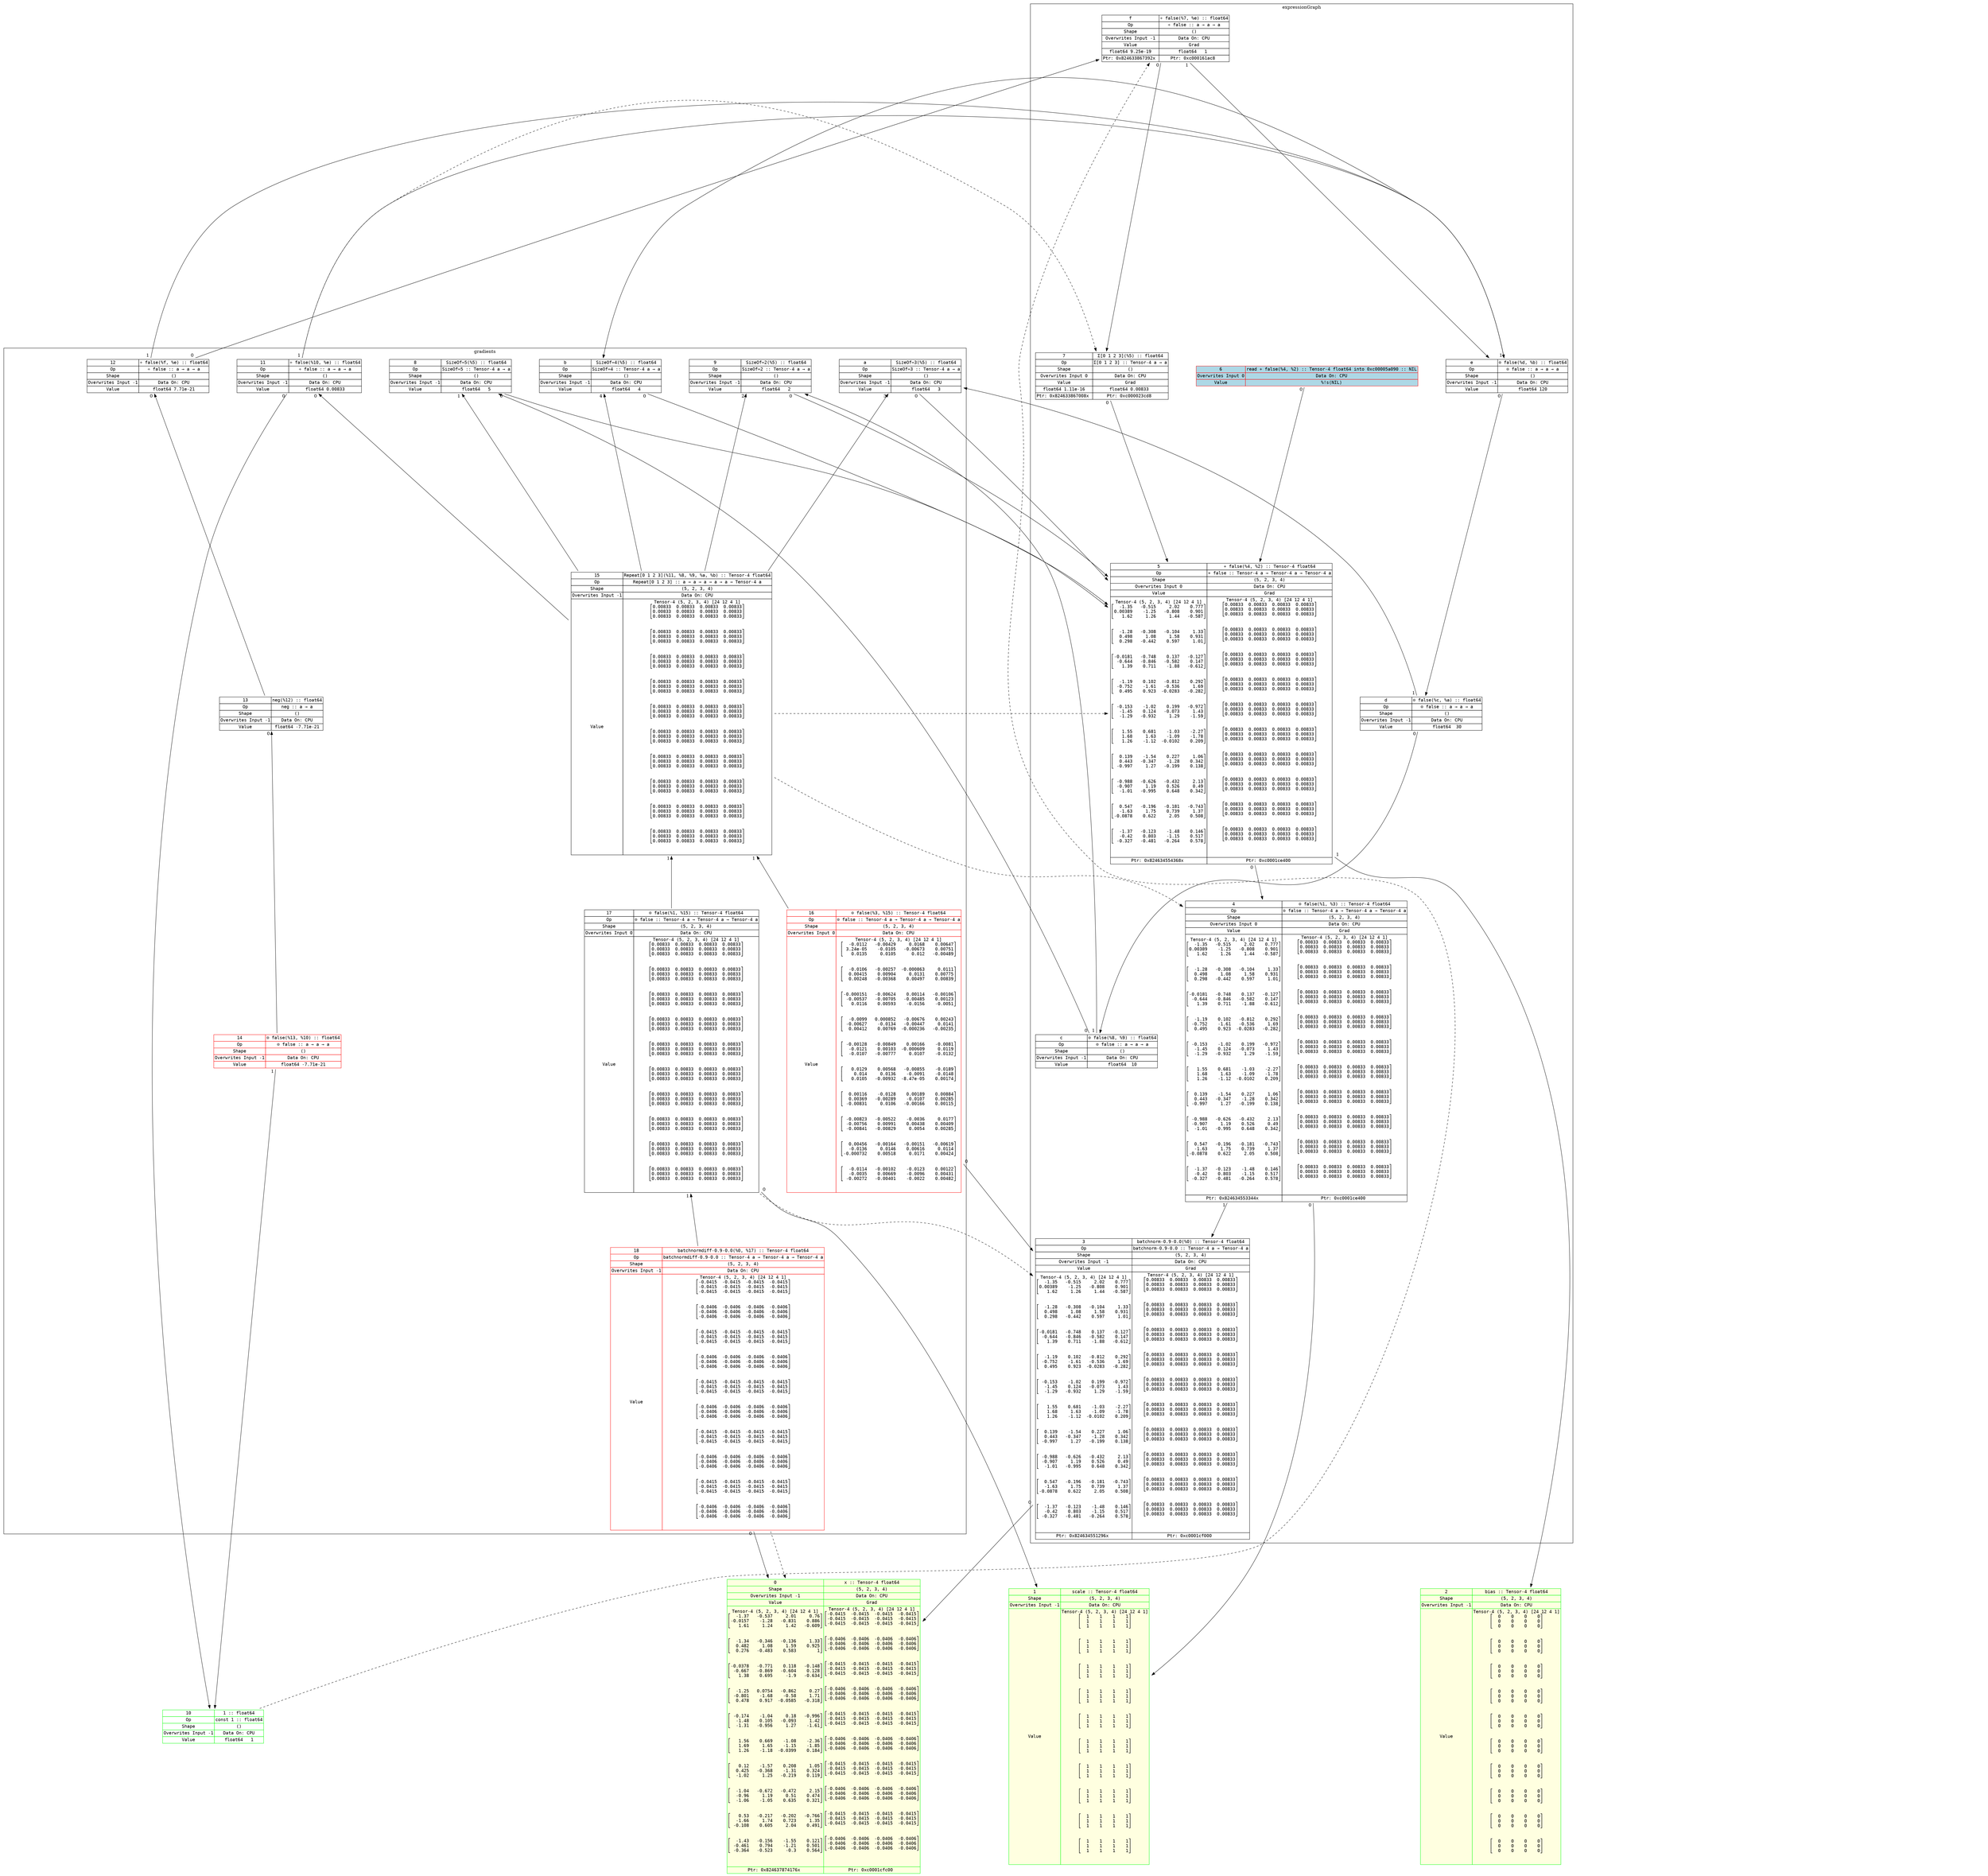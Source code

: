 digraph fullGraph {
	nodesep=1;
	rankdir=TB;
	ranksep="1.5 equally";
	Node_0xc0003bf450:Node_0xc0003bf450:anchor->Node_0xc0003bf1e0:Node_0xc0003bf1e0:anchor[ labelfloat=false, taillabel=" 0 " ];
	Node_0xc0003bf520:Node_0xc0003bf520:anchor->Node_0xc0003bf2b0:Node_0xc0003bf2b0:anchor[ labelfloat=false, taillabel=" 0 " ];
	Node_0xc0003bf520:Node_0xc0003bf520:anchor->Node_0xc0003bf450:Node_0xc0003bf450:anchor[ labelfloat=false, taillabel=" 1 " ];
	Node_0xc0003bf5f0:Node_0xc0003bf5f0:anchor->Node_0xc0003bf520:Node_0xc0003bf520:anchor[ labelfloat=false, taillabel=" 0 " ];
	Node_0xc0003bf5f0:Node_0xc0003bf5f0:anchor->Node_0xc0003bf380:Node_0xc0003bf380:anchor[ labelfloat=false, taillabel=" 1 " ];
	Node_0xc0003bf6c0:Node_0xc0003bf6c0:anchor->Node_0xc0003bf5f0:Node_0xc0003bf5f0:anchor[ labelfloat=false, taillabel=" 0 " ];
	Node_0xc0003bf790:Node_0xc0003bf790:anchor->Node_0xc0003bf5f0:Node_0xc0003bf5f0:anchor[ labelfloat=false, taillabel=" 0 " ];
	Node_0xc0003bf860:Node_0xc0003bf860:anchor->Node_0xc0003bf5f0:Node_0xc0003bf5f0:anchor[ labelfloat=false, taillabel=" 0 " ];
	Node_0xc0003bf930:Node_0xc0003bf930:anchor->Node_0xc0003bf5f0:Node_0xc0003bf5f0:anchor[ labelfloat=false, taillabel=" 0 " ];
	Node_0xc0003bfba0:Node_0xc0003bfba0:anchor->Node_0xc0003bf5f0:Node_0xc0003bf5f0:anchor[ labelfloat=false, taillabel=" 0 " ];
	Node_0xc0003bfc70:Node_0xc0003bfc70:anchor->Node_0xc0003bf5f0:Node_0xc0003bf5f0:anchor[ labelfloat=false, taillabel=" 0 " ];
	Node_0xc0003bfd40:Node_0xc0003bfd40:anchor->Node_0xc0003bf860:Node_0xc0003bf860:anchor[ labelfloat=false, taillabel=" 0 " ];
	Node_0xc0003bfd40:Node_0xc0003bfd40:anchor->Node_0xc0003bf930:Node_0xc0003bf930:anchor[ labelfloat=false, taillabel=" 1 " ];
	Node_0xc0003bfe10:Node_0xc0003bfe10:anchor->Node_0xc0003bfd40:Node_0xc0003bfd40:anchor[ labelfloat=false, taillabel=" 0 " ];
	Node_0xc0003bfe10:Node_0xc0003bfe10:anchor->Node_0xc0003bfba0:Node_0xc0003bfba0:anchor[ labelfloat=false, taillabel=" 1 " ];
	Node_0xc0003bfee0:Node_0xc0003bfee0:anchor->Node_0xc0003bfe10:Node_0xc0003bfe10:anchor[ labelfloat=false, taillabel=" 0 " ];
	Node_0xc0003bfee0:Node_0xc0003bfee0:anchor->Node_0xc0003bfc70:Node_0xc0003bfc70:anchor[ labelfloat=false, taillabel=" 1 " ];
	Node_0xc00020ea90:Node_0xc00020ea90:anchor->Node_0xc0003bf790:Node_0xc0003bf790:anchor[ labelfloat=false, taillabel=" 0 " ];
	Node_0xc00020ea90:Node_0xc00020ea90:anchor->Node_0xc0003bfee0:Node_0xc0003bfee0:anchor[ labelfloat=false, taillabel=" 1 " ];
	Node_0xc00020f450:Node_0xc00020f450:anchor->Node_0xc00020eb60:Node_0xc00020eb60:anchor[ labelfloat=false, taillabel=" 0 " ];
	Node_0xc00020f450:Node_0xc00020f450:anchor->Node_0xc0003bfee0:Node_0xc0003bfee0:anchor[ labelfloat=false, taillabel=" 1 " ];
	Node_0xc00020f520:Node_0xc00020f520:anchor->Node_0xc00020ea90:Node_0xc00020ea90:anchor[ labelfloat=false, taillabel=" 0 " ];
	Node_0xc00020f520:Node_0xc00020f520:anchor->Node_0xc0003bfee0:Node_0xc0003bfee0:anchor[ labelfloat=false, taillabel=" 1 " ];
	Node_0xc00020f520:Node_0xc00020f520:anchor->Node_0xc00020f5f0:Node_0xc00020f5f0:anchor[ dir=back, labelfloat=false, taillabel=" 0 " ];
	Node_0xc00020f5f0:Node_0xc00020f5f0:anchor->Node_0xc00020f6c0:Node_0xc00020f6c0:anchor[ dir=back, labelfloat=false, taillabel=" 0 " ];
	Node_0xc00020f6c0:Node_0xc00020f6c0:anchor->Node_0xc00020eb60:Node_0xc00020eb60:anchor[ labelfloat=false, taillabel=" 1 " ];
	Node_0xc00020f450:Node_0xc00020f450:anchor->Node_0xc00020f790:Node_0xc00020f790:anchor[ dir=back, labelfloat=false, taillabel=" 0 " ];
	Node_0xc0003bf860:Node_0xc0003bf860:anchor->Node_0xc00020f790:Node_0xc00020f790:anchor[ dir=back, labelfloat=false, taillabel=" 1 " ];
	Node_0xc0003bf930:Node_0xc0003bf930:anchor->Node_0xc00020f790:Node_0xc00020f790:anchor[ dir=back, labelfloat=false, taillabel=" 2 " ];
	Node_0xc0003bfba0:Node_0xc0003bfba0:anchor->Node_0xc00020f790:Node_0xc00020f790:anchor[ dir=back, labelfloat=false, taillabel=" 3 " ];
	Node_0xc0003bfc70:Node_0xc0003bfc70:anchor->Node_0xc00020f790:Node_0xc00020f790:anchor[ dir=back, labelfloat=false, taillabel=" 4 " ];
	Node_0xc00020f860:Node_0xc00020f860:anchor->Node_0xc0003bf450:Node_0xc0003bf450:anchor[ labelfloat=false, taillabel=" 0 " ];
	Node_0xc00020f790:Node_0xc00020f790:anchor->Node_0xc00020f860:Node_0xc00020f860:anchor[ dir=back, labelfloat=false, taillabel=" 1 " ];
	Node_0xc00020f930:Node_0xc00020f930:anchor->Node_0xc0003bf2b0:Node_0xc0003bf2b0:anchor[ labelfloat=false, taillabel=" 0 " ];
	Node_0xc00020f790:Node_0xc00020f790:anchor->Node_0xc00020f930:Node_0xc00020f930:anchor[ dir=back, labelfloat=false, taillabel=" 1 " ];
	Node_0xc00020fa00:Node_0xc00020fa00:anchor->Node_0xc0003bf1e0:Node_0xc0003bf1e0:anchor[ labelfloat=false, taillabel=" 0 " ];
	Node_0xc00020f930:Node_0xc00020f930:anchor->Node_0xc00020fa00:Node_0xc00020fa00:anchor[ dir=back, labelfloat=false, taillabel=" 1 " ];
	Node_0xc00020f930->Node_0xc0003bf450[ constraint=false, style=dashed, weight=999 ];
	Node_0xc00020f790->Node_0xc0003bf5f0[ constraint=false, style=dashed, weight=999 ];
	Node_0xc00020f790->Node_0xc0003bf520[ constraint=false, style=dashed, weight=999 ];
	Node_0xc00020eb60->Node_0xc00020ea90[ constraint=false, style=dashed, weight=999 ];
	Node_0xc00020f450->Node_0xc0003bf790[ constraint=false, style=dashed, weight=999 ];
	Node_0xc00020fa00->Node_0xc0003bf1e0[ constraint=false, style=dashed, weight=999 ];
	outsideRoot->insideInputs[ constraint=false, style=invis, weight=999 ];
	outsideConsts->insideConsts[ constraint=false, style=invis, weight=999 ];
	outsideRoot->outsideConsts[ constraint=false, style=invis, weight=999 ];
	insideInputs->insideConsts[ constraint=false, style=invis, weight=999 ];
	outsideExprG->insideExprG[ constraint=false, style=invis, weight=999 ];
	outsideConsts->outsideExprG[ constraint=false, style=invis, weight=999 ];
	insideConsts->insideExprG[ constraint=false, style=invis, weight=999 ];
	outside_gradients->inside_gradients[ constraint=false, style=invis, weight=999 ];
	outsideExprG->outside_gradients[ constraint=false, style=invis, weight=999 ];
	insideExprG->inside_gradients[ constraint=false, style=invis, weight=999 ];
	subgraph cluster_expressionGraph {
	label=expressionGraph;
	Node_0xc00020ea90 [ fontname=monospace, label=<
<TABLE BORDER="0" CELLBORDER="1" CELLSPACING="0" PORT="anchor" >

<TR><TD>f</TD><TD>÷ false(%7, %e) :: float64</TD></TR>
<TR><TD>Op</TD><TD>÷ false :: a → a → a</TD></TR>
<TR><TD>Shape</TD><TD>()</TD></TR>
<TR><TD>Overwrites Input -1</TD><TD>Data On: CPU</TD></TR>
<TR><TD>Value</TD><TD>Grad</TD></TR>
<TR><TD>float64 9.25e-19</TD><TD>float64   1 </TD></TR>
<TR><TD>Ptr: 0x824633867392x </TD><TD>Ptr: 0xc000161ac8 </TD></TR>


</TABLE>
>, shape=none ];
	Node_0xc0003bf450 [ fontname=monospace, label=<
<TABLE BORDER="0" CELLBORDER="1" CELLSPACING="0" PORT="anchor" >

<TR><TD>3</TD><TD>batchnorm-0.9-0.0(%0) :: Tensor-4 float64</TD></TR>
<TR><TD>Op</TD><TD>batchnorm-0.9-0.0 :: Tensor-4 a → Tensor-4 a</TD></TR>
<TR><TD>Shape</TD><TD>(5, 2, 3, 4)</TD></TR>
<TR><TD>Overwrites Input -1</TD><TD>Data On: CPU</TD></TR>
<TR><TD>Value</TD><TD>Grad</TD></TR>
<TR><TD>Tensor-4 (5, 2, 3, 4) [24 12 4 1]<BR />⎡  -1.35   -0.515     2.02    0.777⎤<BR />⎢0.00389    -1.25   -0.808    0.901⎥<BR />⎣   1.62     1.26     1.44   -0.587⎦<BR /><BR /><BR />⎡  -1.28   -0.308   -0.104     1.33⎤<BR />⎢  0.498     1.08     1.58    0.931⎥<BR />⎣  0.298   -0.442    0.597     1.01⎦<BR /><BR /><BR />⎡-0.0181   -0.748    0.137   -0.127⎤<BR />⎢ -0.644   -0.846   -0.582    0.147⎥<BR />⎣   1.39    0.711    -1.88   -0.612⎦<BR /><BR /><BR />⎡  -1.19    0.102   -0.812    0.292⎤<BR />⎢ -0.752    -1.61   -0.536     1.69⎥<BR />⎣  0.495    0.923  -0.0283   -0.282⎦<BR /><BR /><BR />⎡ -0.153    -1.02    0.199   -0.972⎤<BR />⎢  -1.45    0.124   -0.073     1.43⎥<BR />⎣  -1.29   -0.932     1.29    -1.59⎦<BR /><BR /><BR />⎡   1.55    0.681    -1.03    -2.27⎤<BR />⎢   1.68     1.63    -1.09    -1.78⎥<BR />⎣   1.26    -1.12  -0.0102    0.209⎦<BR /><BR /><BR />⎡  0.139    -1.54    0.227     1.06⎤<BR />⎢  0.443   -0.347    -1.28    0.342⎥<BR />⎣ -0.997     1.27   -0.199    0.138⎦<BR /><BR /><BR />⎡ -0.988   -0.626   -0.432     2.13⎤<BR />⎢ -0.907     1.19    0.526     0.49⎥<BR />⎣  -1.01   -0.995    0.648    0.342⎦<BR /><BR /><BR />⎡  0.547   -0.196   -0.181   -0.743⎤<BR />⎢  -1.63     1.75    0.739     1.37⎥<BR />⎣-0.0878    0.622     2.05    0.508⎦<BR /><BR /><BR />⎡  -1.37   -0.123    -1.48    0.146⎤<BR />⎢  -0.42    0.803    -1.15    0.517⎥<BR />⎣ -0.327   -0.481   -0.264    0.578⎦<BR /><BR /><BR /></TD><TD>Tensor-4 (5, 2, 3, 4) [24 12 4 1]<BR />⎡0.00833  0.00833  0.00833  0.00833⎤<BR />⎢0.00833  0.00833  0.00833  0.00833⎥<BR />⎣0.00833  0.00833  0.00833  0.00833⎦<BR /><BR /><BR />⎡0.00833  0.00833  0.00833  0.00833⎤<BR />⎢0.00833  0.00833  0.00833  0.00833⎥<BR />⎣0.00833  0.00833  0.00833  0.00833⎦<BR /><BR /><BR />⎡0.00833  0.00833  0.00833  0.00833⎤<BR />⎢0.00833  0.00833  0.00833  0.00833⎥<BR />⎣0.00833  0.00833  0.00833  0.00833⎦<BR /><BR /><BR />⎡0.00833  0.00833  0.00833  0.00833⎤<BR />⎢0.00833  0.00833  0.00833  0.00833⎥<BR />⎣0.00833  0.00833  0.00833  0.00833⎦<BR /><BR /><BR />⎡0.00833  0.00833  0.00833  0.00833⎤<BR />⎢0.00833  0.00833  0.00833  0.00833⎥<BR />⎣0.00833  0.00833  0.00833  0.00833⎦<BR /><BR /><BR />⎡0.00833  0.00833  0.00833  0.00833⎤<BR />⎢0.00833  0.00833  0.00833  0.00833⎥<BR />⎣0.00833  0.00833  0.00833  0.00833⎦<BR /><BR /><BR />⎡0.00833  0.00833  0.00833  0.00833⎤<BR />⎢0.00833  0.00833  0.00833  0.00833⎥<BR />⎣0.00833  0.00833  0.00833  0.00833⎦<BR /><BR /><BR />⎡0.00833  0.00833  0.00833  0.00833⎤<BR />⎢0.00833  0.00833  0.00833  0.00833⎥<BR />⎣0.00833  0.00833  0.00833  0.00833⎦<BR /><BR /><BR />⎡0.00833  0.00833  0.00833  0.00833⎤<BR />⎢0.00833  0.00833  0.00833  0.00833⎥<BR />⎣0.00833  0.00833  0.00833  0.00833⎦<BR /><BR /><BR />⎡0.00833  0.00833  0.00833  0.00833⎤<BR />⎢0.00833  0.00833  0.00833  0.00833⎥<BR />⎣0.00833  0.00833  0.00833  0.00833⎦<BR /><BR /><BR /> </TD></TR>
<TR><TD>Ptr: 0x824634551296x </TD><TD>Ptr: 0xc0001cf000 </TD></TR>


</TABLE>
>, shape=none ];
	Node_0xc0003bf520 [ fontname=monospace, label=<
<TABLE BORDER="0" CELLBORDER="1" CELLSPACING="0" PORT="anchor" >

<TR><TD>4</TD><TD>⊙ false(%1, %3) :: Tensor-4 float64</TD></TR>
<TR><TD>Op</TD><TD>⊙ false :: Tensor-4 a → Tensor-4 a → Tensor-4 a</TD></TR>
<TR><TD>Shape</TD><TD>(5, 2, 3, 4)</TD></TR>
<TR><TD>Overwrites Input 0</TD><TD>Data On: CPU</TD></TR>
<TR><TD>Value</TD><TD>Grad</TD></TR>
<TR><TD>Tensor-4 (5, 2, 3, 4) [24 12 4 1]<BR />⎡  -1.35   -0.515     2.02    0.777⎤<BR />⎢0.00389    -1.25   -0.808    0.901⎥<BR />⎣   1.62     1.26     1.44   -0.587⎦<BR /><BR /><BR />⎡  -1.28   -0.308   -0.104     1.33⎤<BR />⎢  0.498     1.08     1.58    0.931⎥<BR />⎣  0.298   -0.442    0.597     1.01⎦<BR /><BR /><BR />⎡-0.0181   -0.748    0.137   -0.127⎤<BR />⎢ -0.644   -0.846   -0.582    0.147⎥<BR />⎣   1.39    0.711    -1.88   -0.612⎦<BR /><BR /><BR />⎡  -1.19    0.102   -0.812    0.292⎤<BR />⎢ -0.752    -1.61   -0.536     1.69⎥<BR />⎣  0.495    0.923  -0.0283   -0.282⎦<BR /><BR /><BR />⎡ -0.153    -1.02    0.199   -0.972⎤<BR />⎢  -1.45    0.124   -0.073     1.43⎥<BR />⎣  -1.29   -0.932     1.29    -1.59⎦<BR /><BR /><BR />⎡   1.55    0.681    -1.03    -2.27⎤<BR />⎢   1.68     1.63    -1.09    -1.78⎥<BR />⎣   1.26    -1.12  -0.0102    0.209⎦<BR /><BR /><BR />⎡  0.139    -1.54    0.227     1.06⎤<BR />⎢  0.443   -0.347    -1.28    0.342⎥<BR />⎣ -0.997     1.27   -0.199    0.138⎦<BR /><BR /><BR />⎡ -0.988   -0.626   -0.432     2.13⎤<BR />⎢ -0.907     1.19    0.526     0.49⎥<BR />⎣  -1.01   -0.995    0.648    0.342⎦<BR /><BR /><BR />⎡  0.547   -0.196   -0.181   -0.743⎤<BR />⎢  -1.63     1.75    0.739     1.37⎥<BR />⎣-0.0878    0.622     2.05    0.508⎦<BR /><BR /><BR />⎡  -1.37   -0.123    -1.48    0.146⎤<BR />⎢  -0.42    0.803    -1.15    0.517⎥<BR />⎣ -0.327   -0.481   -0.264    0.578⎦<BR /><BR /><BR /></TD><TD>Tensor-4 (5, 2, 3, 4) [24 12 4 1]<BR />⎡0.00833  0.00833  0.00833  0.00833⎤<BR />⎢0.00833  0.00833  0.00833  0.00833⎥<BR />⎣0.00833  0.00833  0.00833  0.00833⎦<BR /><BR /><BR />⎡0.00833  0.00833  0.00833  0.00833⎤<BR />⎢0.00833  0.00833  0.00833  0.00833⎥<BR />⎣0.00833  0.00833  0.00833  0.00833⎦<BR /><BR /><BR />⎡0.00833  0.00833  0.00833  0.00833⎤<BR />⎢0.00833  0.00833  0.00833  0.00833⎥<BR />⎣0.00833  0.00833  0.00833  0.00833⎦<BR /><BR /><BR />⎡0.00833  0.00833  0.00833  0.00833⎤<BR />⎢0.00833  0.00833  0.00833  0.00833⎥<BR />⎣0.00833  0.00833  0.00833  0.00833⎦<BR /><BR /><BR />⎡0.00833  0.00833  0.00833  0.00833⎤<BR />⎢0.00833  0.00833  0.00833  0.00833⎥<BR />⎣0.00833  0.00833  0.00833  0.00833⎦<BR /><BR /><BR />⎡0.00833  0.00833  0.00833  0.00833⎤<BR />⎢0.00833  0.00833  0.00833  0.00833⎥<BR />⎣0.00833  0.00833  0.00833  0.00833⎦<BR /><BR /><BR />⎡0.00833  0.00833  0.00833  0.00833⎤<BR />⎢0.00833  0.00833  0.00833  0.00833⎥<BR />⎣0.00833  0.00833  0.00833  0.00833⎦<BR /><BR /><BR />⎡0.00833  0.00833  0.00833  0.00833⎤<BR />⎢0.00833  0.00833  0.00833  0.00833⎥<BR />⎣0.00833  0.00833  0.00833  0.00833⎦<BR /><BR /><BR />⎡0.00833  0.00833  0.00833  0.00833⎤<BR />⎢0.00833  0.00833  0.00833  0.00833⎥<BR />⎣0.00833  0.00833  0.00833  0.00833⎦<BR /><BR /><BR />⎡0.00833  0.00833  0.00833  0.00833⎤<BR />⎢0.00833  0.00833  0.00833  0.00833⎥<BR />⎣0.00833  0.00833  0.00833  0.00833⎦<BR /><BR /><BR /> </TD></TR>
<TR><TD>Ptr: 0x824634553344x </TD><TD>Ptr: 0xc0001ce400 </TD></TR>


</TABLE>
>, shape=none ];
	Node_0xc0003bf5f0 [ fontname=monospace, label=<
<TABLE BORDER="0" CELLBORDER="1" CELLSPACING="0" PORT="anchor" >

<TR><TD>5</TD><TD>+ false(%4, %2) :: Tensor-4 float64</TD></TR>
<TR><TD>Op</TD><TD>+ false :: Tensor-4 a → Tensor-4 a → Tensor-4 a</TD></TR>
<TR><TD>Shape</TD><TD>(5, 2, 3, 4)</TD></TR>
<TR><TD>Overwrites Input 0</TD><TD>Data On: CPU</TD></TR>
<TR><TD>Value</TD><TD>Grad</TD></TR>
<TR><TD>Tensor-4 (5, 2, 3, 4) [24 12 4 1]<BR />⎡  -1.35   -0.515     2.02    0.777⎤<BR />⎢0.00389    -1.25   -0.808    0.901⎥<BR />⎣   1.62     1.26     1.44   -0.587⎦<BR /><BR /><BR />⎡  -1.28   -0.308   -0.104     1.33⎤<BR />⎢  0.498     1.08     1.58    0.931⎥<BR />⎣  0.298   -0.442    0.597     1.01⎦<BR /><BR /><BR />⎡-0.0181   -0.748    0.137   -0.127⎤<BR />⎢ -0.644   -0.846   -0.582    0.147⎥<BR />⎣   1.39    0.711    -1.88   -0.612⎦<BR /><BR /><BR />⎡  -1.19    0.102   -0.812    0.292⎤<BR />⎢ -0.752    -1.61   -0.536     1.69⎥<BR />⎣  0.495    0.923  -0.0283   -0.282⎦<BR /><BR /><BR />⎡ -0.153    -1.02    0.199   -0.972⎤<BR />⎢  -1.45    0.124   -0.073     1.43⎥<BR />⎣  -1.29   -0.932     1.29    -1.59⎦<BR /><BR /><BR />⎡   1.55    0.681    -1.03    -2.27⎤<BR />⎢   1.68     1.63    -1.09    -1.78⎥<BR />⎣   1.26    -1.12  -0.0102    0.209⎦<BR /><BR /><BR />⎡  0.139    -1.54    0.227     1.06⎤<BR />⎢  0.443   -0.347    -1.28    0.342⎥<BR />⎣ -0.997     1.27   -0.199    0.138⎦<BR /><BR /><BR />⎡ -0.988   -0.626   -0.432     2.13⎤<BR />⎢ -0.907     1.19    0.526     0.49⎥<BR />⎣  -1.01   -0.995    0.648    0.342⎦<BR /><BR /><BR />⎡  0.547   -0.196   -0.181   -0.743⎤<BR />⎢  -1.63     1.75    0.739     1.37⎥<BR />⎣-0.0878    0.622     2.05    0.508⎦<BR /><BR /><BR />⎡  -1.37   -0.123    -1.48    0.146⎤<BR />⎢  -0.42    0.803    -1.15    0.517⎥<BR />⎣ -0.327   -0.481   -0.264    0.578⎦<BR /><BR /><BR /></TD><TD>Tensor-4 (5, 2, 3, 4) [24 12 4 1]<BR />⎡0.00833  0.00833  0.00833  0.00833⎤<BR />⎢0.00833  0.00833  0.00833  0.00833⎥<BR />⎣0.00833  0.00833  0.00833  0.00833⎦<BR /><BR /><BR />⎡0.00833  0.00833  0.00833  0.00833⎤<BR />⎢0.00833  0.00833  0.00833  0.00833⎥<BR />⎣0.00833  0.00833  0.00833  0.00833⎦<BR /><BR /><BR />⎡0.00833  0.00833  0.00833  0.00833⎤<BR />⎢0.00833  0.00833  0.00833  0.00833⎥<BR />⎣0.00833  0.00833  0.00833  0.00833⎦<BR /><BR /><BR />⎡0.00833  0.00833  0.00833  0.00833⎤<BR />⎢0.00833  0.00833  0.00833  0.00833⎥<BR />⎣0.00833  0.00833  0.00833  0.00833⎦<BR /><BR /><BR />⎡0.00833  0.00833  0.00833  0.00833⎤<BR />⎢0.00833  0.00833  0.00833  0.00833⎥<BR />⎣0.00833  0.00833  0.00833  0.00833⎦<BR /><BR /><BR />⎡0.00833  0.00833  0.00833  0.00833⎤<BR />⎢0.00833  0.00833  0.00833  0.00833⎥<BR />⎣0.00833  0.00833  0.00833  0.00833⎦<BR /><BR /><BR />⎡0.00833  0.00833  0.00833  0.00833⎤<BR />⎢0.00833  0.00833  0.00833  0.00833⎥<BR />⎣0.00833  0.00833  0.00833  0.00833⎦<BR /><BR /><BR />⎡0.00833  0.00833  0.00833  0.00833⎤<BR />⎢0.00833  0.00833  0.00833  0.00833⎥<BR />⎣0.00833  0.00833  0.00833  0.00833⎦<BR /><BR /><BR />⎡0.00833  0.00833  0.00833  0.00833⎤<BR />⎢0.00833  0.00833  0.00833  0.00833⎥<BR />⎣0.00833  0.00833  0.00833  0.00833⎦<BR /><BR /><BR />⎡0.00833  0.00833  0.00833  0.00833⎤<BR />⎢0.00833  0.00833  0.00833  0.00833⎥<BR />⎣0.00833  0.00833  0.00833  0.00833⎦<BR /><BR /><BR /> </TD></TR>
<TR><TD>Ptr: 0x824634554368x </TD><TD>Ptr: 0xc0001ce400 </TD></TR>


</TABLE>
>, shape=none ];
	Node_0xc0003bf6c0 [ fontname=monospace, label=<
<TABLE BORDER="0" CELLBORDER="1" CELLSPACING="0" PORT="anchor"  COLOR="#FF0000;"  BGCOLOR="lightblue">

<TR><TD>6</TD><TD>read + false(%4, %2) :: Tensor-4 float64 into 0xc00005a090 :: NIL</TD></TR>


<TR><TD>Overwrites Input 0</TD><TD>Data On: CPU</TD></TR>

<TR><TD>Value</TD><TD>%!s(NIL)</TD></TR>


</TABLE>
>, shape=none ];
	Node_0xc0003bf790 [ fontname=monospace, label=<
<TABLE BORDER="0" CELLBORDER="1" CELLSPACING="0" PORT="anchor" >

<TR><TD>7</TD><TD>Σ[0 1 2 3](%5) :: float64</TD></TR>
<TR><TD>Op</TD><TD>Σ[0 1 2 3] :: Tensor-4 a → a</TD></TR>
<TR><TD>Shape</TD><TD>()</TD></TR>
<TR><TD>Overwrites Input 0</TD><TD>Data On: CPU</TD></TR>
<TR><TD>Value</TD><TD>Grad</TD></TR>
<TR><TD>float64 1.11e-16</TD><TD>float64 0.00833 </TD></TR>
<TR><TD>Ptr: 0x824633867008x </TD><TD>Ptr: 0xc000023cd8 </TD></TR>


</TABLE>
>, shape=none ];
	Node_0xc0003bfd40 [ fontname=monospace, label=<
<TABLE BORDER="0" CELLBORDER="1" CELLSPACING="0" PORT="anchor" >

<TR><TD>c</TD><TD>⊙ false(%8, %9) :: float64</TD></TR>
<TR><TD>Op</TD><TD>⊙ false :: a → a → a</TD></TR>
<TR><TD>Shape</TD><TD>()</TD></TR>
<TR><TD>Overwrites Input -1</TD><TD>Data On: CPU</TD></TR>

<TR><TD>Value</TD><TD>float64  10</TD></TR>


</TABLE>
>, shape=none ];
	Node_0xc0003bfe10 [ fontname=monospace, label=<
<TABLE BORDER="0" CELLBORDER="1" CELLSPACING="0" PORT="anchor" >

<TR><TD>d</TD><TD>⊙ false(%c, %a) :: float64</TD></TR>
<TR><TD>Op</TD><TD>⊙ false :: a → a → a</TD></TR>
<TR><TD>Shape</TD><TD>()</TD></TR>
<TR><TD>Overwrites Input -1</TD><TD>Data On: CPU</TD></TR>

<TR><TD>Value</TD><TD>float64  30</TD></TR>


</TABLE>
>, shape=none ];
	Node_0xc0003bfee0 [ fontname=monospace, label=<
<TABLE BORDER="0" CELLBORDER="1" CELLSPACING="0" PORT="anchor" >

<TR><TD>e</TD><TD>⊙ false(%d, %b) :: float64</TD></TR>
<TR><TD>Op</TD><TD>⊙ false :: a → a → a</TD></TR>
<TR><TD>Shape</TD><TD>()</TD></TR>
<TR><TD>Overwrites Input -1</TD><TD>Data On: CPU</TD></TR>

<TR><TD>Value</TD><TD>float64 120</TD></TR>


</TABLE>
>, shape=none ];
	insideExprG [ style=invis ];

}
;
	subgraph cluster_gradients {
	label=gradients;
	Node_0xc00020f450 [ fontname=monospace, label=<
<TABLE BORDER="0" CELLBORDER="1" CELLSPACING="0" PORT="anchor" >

<TR><TD>11</TD><TD>÷ false(%10, %e) :: float64</TD></TR>
<TR><TD>Op</TD><TD>÷ false :: a → a → a</TD></TR>
<TR><TD>Shape</TD><TD>()</TD></TR>
<TR><TD>Overwrites Input -1</TD><TD>Data On: CPU</TD></TR>

<TR><TD>Value</TD><TD>float64 0.00833</TD></TR>


</TABLE>
>, shape=none ];
	Node_0xc00020f520 [ fontname=monospace, label=<
<TABLE BORDER="0" CELLBORDER="1" CELLSPACING="0" PORT="anchor" >

<TR><TD>12</TD><TD>÷ false(%f, %e) :: float64</TD></TR>
<TR><TD>Op</TD><TD>÷ false :: a → a → a</TD></TR>
<TR><TD>Shape</TD><TD>()</TD></TR>
<TR><TD>Overwrites Input -1</TD><TD>Data On: CPU</TD></TR>

<TR><TD>Value</TD><TD>float64 7.71e-21</TD></TR>


</TABLE>
>, shape=none ];
	Node_0xc00020f5f0 [ fontname=monospace, label=<
<TABLE BORDER="0" CELLBORDER="1" CELLSPACING="0" PORT="anchor" >

<TR><TD>13</TD><TD>neg(%12) :: float64</TD></TR>
<TR><TD>Op</TD><TD>neg :: a → a</TD></TR>
<TR><TD>Shape</TD><TD>()</TD></TR>
<TR><TD>Overwrites Input -1</TD><TD>Data On: CPU</TD></TR>

<TR><TD>Value</TD><TD>float64 -7.71e-21</TD></TR>


</TABLE>
>, shape=none ];
	Node_0xc00020f6c0 [ fontname=monospace, label=<
<TABLE BORDER="0" CELLBORDER="1" CELLSPACING="0" PORT="anchor"  COLOR="#FF0000;" >

<TR><TD>14</TD><TD>⊙ false(%13, %10) :: float64</TD></TR>
<TR><TD>Op</TD><TD>⊙ false :: a → a → a</TD></TR>
<TR><TD>Shape</TD><TD>()</TD></TR>
<TR><TD>Overwrites Input -1</TD><TD>Data On: CPU</TD></TR>

<TR><TD>Value</TD><TD>float64 -7.71e-21</TD></TR>


</TABLE>
>, shape=none ];
	Node_0xc00020f790 [ fontname=monospace, label=<
<TABLE BORDER="0" CELLBORDER="1" CELLSPACING="0" PORT="anchor" >

<TR><TD>15</TD><TD>Repeat[0 1 2 3](%11, %8, %9, %a, %b) :: Tensor-4 float64</TD></TR>
<TR><TD>Op</TD><TD>Repeat[0 1 2 3] :: a → a → a → a → a → Tensor-4 a</TD></TR>
<TR><TD>Shape</TD><TD>(5, 2, 3, 4)</TD></TR>
<TR><TD>Overwrites Input -1</TD><TD>Data On: CPU</TD></TR>

<TR><TD>Value</TD><TD>Tensor-4 (5, 2, 3, 4) [24 12 4 1]<BR />⎡0.00833  0.00833  0.00833  0.00833⎤<BR />⎢0.00833  0.00833  0.00833  0.00833⎥<BR />⎣0.00833  0.00833  0.00833  0.00833⎦<BR /><BR /><BR />⎡0.00833  0.00833  0.00833  0.00833⎤<BR />⎢0.00833  0.00833  0.00833  0.00833⎥<BR />⎣0.00833  0.00833  0.00833  0.00833⎦<BR /><BR /><BR />⎡0.00833  0.00833  0.00833  0.00833⎤<BR />⎢0.00833  0.00833  0.00833  0.00833⎥<BR />⎣0.00833  0.00833  0.00833  0.00833⎦<BR /><BR /><BR />⎡0.00833  0.00833  0.00833  0.00833⎤<BR />⎢0.00833  0.00833  0.00833  0.00833⎥<BR />⎣0.00833  0.00833  0.00833  0.00833⎦<BR /><BR /><BR />⎡0.00833  0.00833  0.00833  0.00833⎤<BR />⎢0.00833  0.00833  0.00833  0.00833⎥<BR />⎣0.00833  0.00833  0.00833  0.00833⎦<BR /><BR /><BR />⎡0.00833  0.00833  0.00833  0.00833⎤<BR />⎢0.00833  0.00833  0.00833  0.00833⎥<BR />⎣0.00833  0.00833  0.00833  0.00833⎦<BR /><BR /><BR />⎡0.00833  0.00833  0.00833  0.00833⎤<BR />⎢0.00833  0.00833  0.00833  0.00833⎥<BR />⎣0.00833  0.00833  0.00833  0.00833⎦<BR /><BR /><BR />⎡0.00833  0.00833  0.00833  0.00833⎤<BR />⎢0.00833  0.00833  0.00833  0.00833⎥<BR />⎣0.00833  0.00833  0.00833  0.00833⎦<BR /><BR /><BR />⎡0.00833  0.00833  0.00833  0.00833⎤<BR />⎢0.00833  0.00833  0.00833  0.00833⎥<BR />⎣0.00833  0.00833  0.00833  0.00833⎦<BR /><BR /><BR />⎡0.00833  0.00833  0.00833  0.00833⎤<BR />⎢0.00833  0.00833  0.00833  0.00833⎥<BR />⎣0.00833  0.00833  0.00833  0.00833⎦<BR /><BR /><BR /></TD></TR>


</TABLE>
>, shape=none ];
	Node_0xc00020f860 [ fontname=monospace, label=<
<TABLE BORDER="0" CELLBORDER="1" CELLSPACING="0" PORT="anchor"  COLOR="#FF0000;" >

<TR><TD>16</TD><TD>⊙ false(%3, %15) :: Tensor-4 float64</TD></TR>
<TR><TD>Op</TD><TD>⊙ false :: Tensor-4 a → Tensor-4 a → Tensor-4 a</TD></TR>
<TR><TD>Shape</TD><TD>(5, 2, 3, 4)</TD></TR>
<TR><TD>Overwrites Input 0</TD><TD>Data On: CPU</TD></TR>

<TR><TD>Value</TD><TD>Tensor-4 (5, 2, 3, 4) [24 12 4 1]<BR />⎡  -0.0112   -0.00429     0.0168    0.00647⎤<BR />⎢ 3.24e-05    -0.0105   -0.00673    0.00751⎥<BR />⎣   0.0135     0.0105      0.012   -0.00489⎦<BR /><BR /><BR />⎡  -0.0106   -0.00257  -0.000863     0.0111⎤<BR />⎢  0.00415    0.00904     0.0131    0.00775⎥<BR />⎣  0.00248   -0.00368    0.00497    0.00839⎦<BR /><BR /><BR />⎡-0.000151   -0.00624    0.00114   -0.00106⎤<BR />⎢ -0.00537   -0.00705   -0.00485    0.00123⎥<BR />⎣   0.0116    0.00593    -0.0156    -0.0051⎦<BR /><BR /><BR />⎡  -0.0099   0.000852   -0.00676    0.00243⎤<BR />⎢ -0.00627    -0.0134   -0.00447     0.0141⎥<BR />⎣  0.00412    0.00769  -0.000236   -0.00235⎦<BR /><BR /><BR />⎡ -0.00128   -0.00849    0.00166    -0.0081⎤<BR />⎢  -0.0121    0.00103  -0.000609     0.0119⎥<BR />⎣  -0.0107   -0.00777     0.0107    -0.0132⎦<BR /><BR /><BR />⎡   0.0129    0.00568   -0.00855    -0.0189⎤<BR />⎢    0.014     0.0136    -0.0091    -0.0148⎥<BR />⎣   0.0105   -0.00932  -8.47e-05    0.00174⎦<BR /><BR /><BR />⎡  0.00116    -0.0128    0.00189    0.00884⎤<BR />⎢  0.00369   -0.00289    -0.0107    0.00285⎥<BR />⎣ -0.00831     0.0106   -0.00166    0.00115⎦<BR /><BR /><BR />⎡ -0.00823   -0.00522    -0.0036     0.0177⎤<BR />⎢ -0.00756    0.00991    0.00438    0.00409⎥<BR />⎣ -0.00841   -0.00829     0.0054    0.00285⎦<BR /><BR /><BR />⎡  0.00456   -0.00164   -0.00151   -0.00619⎤<BR />⎢  -0.0136     0.0146    0.00616     0.0114⎥<BR />⎣-0.000732    0.00518     0.0171    0.00424⎦<BR /><BR /><BR />⎡  -0.0114   -0.00102    -0.0123    0.00122⎤<BR />⎢  -0.0035    0.00669    -0.0096    0.00431⎥<BR />⎣ -0.00272   -0.00401    -0.0022    0.00482⎦<BR /><BR /><BR /></TD></TR>


</TABLE>
>, shape=none ];
	Node_0xc00020f930 [ fontname=monospace, label=<
<TABLE BORDER="0" CELLBORDER="1" CELLSPACING="0" PORT="anchor" >

<TR><TD>17</TD><TD>⊙ false(%1, %15) :: Tensor-4 float64</TD></TR>
<TR><TD>Op</TD><TD>⊙ false :: Tensor-4 a → Tensor-4 a → Tensor-4 a</TD></TR>
<TR><TD>Shape</TD><TD>(5, 2, 3, 4)</TD></TR>
<TR><TD>Overwrites Input 0</TD><TD>Data On: CPU</TD></TR>

<TR><TD>Value</TD><TD>Tensor-4 (5, 2, 3, 4) [24 12 4 1]<BR />⎡0.00833  0.00833  0.00833  0.00833⎤<BR />⎢0.00833  0.00833  0.00833  0.00833⎥<BR />⎣0.00833  0.00833  0.00833  0.00833⎦<BR /><BR /><BR />⎡0.00833  0.00833  0.00833  0.00833⎤<BR />⎢0.00833  0.00833  0.00833  0.00833⎥<BR />⎣0.00833  0.00833  0.00833  0.00833⎦<BR /><BR /><BR />⎡0.00833  0.00833  0.00833  0.00833⎤<BR />⎢0.00833  0.00833  0.00833  0.00833⎥<BR />⎣0.00833  0.00833  0.00833  0.00833⎦<BR /><BR /><BR />⎡0.00833  0.00833  0.00833  0.00833⎤<BR />⎢0.00833  0.00833  0.00833  0.00833⎥<BR />⎣0.00833  0.00833  0.00833  0.00833⎦<BR /><BR /><BR />⎡0.00833  0.00833  0.00833  0.00833⎤<BR />⎢0.00833  0.00833  0.00833  0.00833⎥<BR />⎣0.00833  0.00833  0.00833  0.00833⎦<BR /><BR /><BR />⎡0.00833  0.00833  0.00833  0.00833⎤<BR />⎢0.00833  0.00833  0.00833  0.00833⎥<BR />⎣0.00833  0.00833  0.00833  0.00833⎦<BR /><BR /><BR />⎡0.00833  0.00833  0.00833  0.00833⎤<BR />⎢0.00833  0.00833  0.00833  0.00833⎥<BR />⎣0.00833  0.00833  0.00833  0.00833⎦<BR /><BR /><BR />⎡0.00833  0.00833  0.00833  0.00833⎤<BR />⎢0.00833  0.00833  0.00833  0.00833⎥<BR />⎣0.00833  0.00833  0.00833  0.00833⎦<BR /><BR /><BR />⎡0.00833  0.00833  0.00833  0.00833⎤<BR />⎢0.00833  0.00833  0.00833  0.00833⎥<BR />⎣0.00833  0.00833  0.00833  0.00833⎦<BR /><BR /><BR />⎡0.00833  0.00833  0.00833  0.00833⎤<BR />⎢0.00833  0.00833  0.00833  0.00833⎥<BR />⎣0.00833  0.00833  0.00833  0.00833⎦<BR /><BR /><BR /></TD></TR>


</TABLE>
>, shape=none ];
	Node_0xc00020fa00 [ fontname=monospace, label=<
<TABLE BORDER="0" CELLBORDER="1" CELLSPACING="0" PORT="anchor"  COLOR="#FF0000;" >

<TR><TD>18</TD><TD>batchnormdiff-0.9-0.0(%0, %17) :: Tensor-4 float64</TD></TR>
<TR><TD>Op</TD><TD>batchnormdiff-0.9-0.0 :: Tensor-4 a → Tensor-4 a → Tensor-4 a</TD></TR>
<TR><TD>Shape</TD><TD>(5, 2, 3, 4)</TD></TR>
<TR><TD>Overwrites Input -1</TD><TD>Data On: CPU</TD></TR>

<TR><TD>Value</TD><TD>Tensor-4 (5, 2, 3, 4) [24 12 4 1]<BR />⎡-0.0415  -0.0415  -0.0415  -0.0415⎤<BR />⎢-0.0415  -0.0415  -0.0415  -0.0415⎥<BR />⎣-0.0415  -0.0415  -0.0415  -0.0415⎦<BR /><BR /><BR />⎡-0.0406  -0.0406  -0.0406  -0.0406⎤<BR />⎢-0.0406  -0.0406  -0.0406  -0.0406⎥<BR />⎣-0.0406  -0.0406  -0.0406  -0.0406⎦<BR /><BR /><BR />⎡-0.0415  -0.0415  -0.0415  -0.0415⎤<BR />⎢-0.0415  -0.0415  -0.0415  -0.0415⎥<BR />⎣-0.0415  -0.0415  -0.0415  -0.0415⎦<BR /><BR /><BR />⎡-0.0406  -0.0406  -0.0406  -0.0406⎤<BR />⎢-0.0406  -0.0406  -0.0406  -0.0406⎥<BR />⎣-0.0406  -0.0406  -0.0406  -0.0406⎦<BR /><BR /><BR />⎡-0.0415  -0.0415  -0.0415  -0.0415⎤<BR />⎢-0.0415  -0.0415  -0.0415  -0.0415⎥<BR />⎣-0.0415  -0.0415  -0.0415  -0.0415⎦<BR /><BR /><BR />⎡-0.0406  -0.0406  -0.0406  -0.0406⎤<BR />⎢-0.0406  -0.0406  -0.0406  -0.0406⎥<BR />⎣-0.0406  -0.0406  -0.0406  -0.0406⎦<BR /><BR /><BR />⎡-0.0415  -0.0415  -0.0415  -0.0415⎤<BR />⎢-0.0415  -0.0415  -0.0415  -0.0415⎥<BR />⎣-0.0415  -0.0415  -0.0415  -0.0415⎦<BR /><BR /><BR />⎡-0.0406  -0.0406  -0.0406  -0.0406⎤<BR />⎢-0.0406  -0.0406  -0.0406  -0.0406⎥<BR />⎣-0.0406  -0.0406  -0.0406  -0.0406⎦<BR /><BR /><BR />⎡-0.0415  -0.0415  -0.0415  -0.0415⎤<BR />⎢-0.0415  -0.0415  -0.0415  -0.0415⎥<BR />⎣-0.0415  -0.0415  -0.0415  -0.0415⎦<BR /><BR /><BR />⎡-0.0406  -0.0406  -0.0406  -0.0406⎤<BR />⎢-0.0406  -0.0406  -0.0406  -0.0406⎥<BR />⎣-0.0406  -0.0406  -0.0406  -0.0406⎦<BR /><BR /><BR /></TD></TR>


</TABLE>
>, shape=none ];
	Node_0xc0003bf860 [ fontname=monospace, label=<
<TABLE BORDER="0" CELLBORDER="1" CELLSPACING="0" PORT="anchor" >

<TR><TD>8</TD><TD>SizeOf=5(%5) :: float64</TD></TR>
<TR><TD>Op</TD><TD>SizeOf=5 :: Tensor-4 a → a</TD></TR>
<TR><TD>Shape</TD><TD>()</TD></TR>
<TR><TD>Overwrites Input -1</TD><TD>Data On: CPU</TD></TR>

<TR><TD>Value</TD><TD>float64   5</TD></TR>


</TABLE>
>, shape=none ];
	Node_0xc0003bf930 [ fontname=monospace, label=<
<TABLE BORDER="0" CELLBORDER="1" CELLSPACING="0" PORT="anchor" >

<TR><TD>9</TD><TD>SizeOf=2(%5) :: float64</TD></TR>
<TR><TD>Op</TD><TD>SizeOf=2 :: Tensor-4 a → a</TD></TR>
<TR><TD>Shape</TD><TD>()</TD></TR>
<TR><TD>Overwrites Input -1</TD><TD>Data On: CPU</TD></TR>

<TR><TD>Value</TD><TD>float64   2</TD></TR>


</TABLE>
>, shape=none ];
	Node_0xc0003bfba0 [ fontname=monospace, label=<
<TABLE BORDER="0" CELLBORDER="1" CELLSPACING="0" PORT="anchor" >

<TR><TD>a</TD><TD>SizeOf=3(%5) :: float64</TD></TR>
<TR><TD>Op</TD><TD>SizeOf=3 :: Tensor-4 a → a</TD></TR>
<TR><TD>Shape</TD><TD>()</TD></TR>
<TR><TD>Overwrites Input -1</TD><TD>Data On: CPU</TD></TR>

<TR><TD>Value</TD><TD>float64   3</TD></TR>


</TABLE>
>, shape=none ];
	Node_0xc0003bfc70 [ fontname=monospace, label=<
<TABLE BORDER="0" CELLBORDER="1" CELLSPACING="0" PORT="anchor" >

<TR><TD>b</TD><TD>SizeOf=4(%5) :: float64</TD></TR>
<TR><TD>Op</TD><TD>SizeOf=4 :: Tensor-4 a → a</TD></TR>
<TR><TD>Shape</TD><TD>()</TD></TR>
<TR><TD>Overwrites Input -1</TD><TD>Data On: CPU</TD></TR>

<TR><TD>Value</TD><TD>float64   4</TD></TR>


</TABLE>
>, shape=none ];
	inside_gradients [ style=invis ];

}
;
	subgraph inputConsts {
	rank=max;
	subgraph cluster_constants {
	label=constants;
	Node_0xc00020eb60 [ fontname=monospace, label=<
<TABLE BORDER="0" CELLBORDER="1" CELLSPACING="0" PORT="anchor"  COLOR="#00FF00;">

<TR><TD>10</TD><TD>1 :: float64</TD></TR>
<TR><TD>Op</TD><TD>const 1 :: float64</TD></TR>
<TR><TD>Shape</TD><TD>()</TD></TR>
<TR><TD>Overwrites Input -1</TD><TD>Data On: CPU</TD></TR>

<TR><TD>Value</TD><TD>float64   1</TD></TR>


</TABLE>
>, shape=none ];
	insideConsts [ style=invis ];

}
;
	subgraph cluster_inputs {
	label=inputs;
	Node_0xc0003bf1e0 [ fontname=monospace, label=<
<TABLE BORDER="0" CELLBORDER="1" CELLSPACING="0" PORT="anchor"  COLOR="#00FF00;" BGCOLOR="lightyellow">

<TR><TD>0</TD><TD>x :: Tensor-4 float64</TD></TR>

<TR><TD>Shape</TD><TD>(5, 2, 3, 4)</TD></TR>
<TR><TD>Overwrites Input -1</TD><TD>Data On: CPU</TD></TR>
<TR><TD>Value</TD><TD>Grad</TD></TR>
<TR><TD>Tensor-4 (5, 2, 3, 4) [24 12 4 1]<BR />⎡  -1.37   -0.537     2.01     0.76⎤<BR />⎢-0.0157    -1.28   -0.831    0.886⎥<BR />⎣   1.61     1.24     1.42   -0.609⎦<BR /><BR /><BR />⎡  -1.34   -0.346   -0.136     1.33⎤<BR />⎢  0.482     1.08     1.59    0.925⎥<BR />⎣  0.276   -0.483    0.583        1⎦<BR /><BR /><BR />⎡-0.0378   -0.771    0.118   -0.148⎤<BR />⎢ -0.667   -0.869   -0.604    0.128⎥<BR />⎣   1.38    0.695     -1.9   -0.634⎦<BR /><BR /><BR />⎡  -1.25   0.0754   -0.862     0.27⎤<BR />⎢ -0.801    -1.68    -0.58     1.71⎥<BR />⎣  0.478    0.917  -0.0585   -0.318⎦<BR /><BR /><BR />⎡ -0.174    -1.04     0.18   -0.996⎤<BR />⎢  -1.48    0.105   -0.093     1.42⎥<BR />⎣  -1.31   -0.956     1.27    -1.61⎦<BR /><BR /><BR />⎡   1.56    0.669    -1.08    -2.36⎤<BR />⎢   1.69     1.65    -1.15    -1.85⎥<BR />⎣   1.26    -1.18  -0.0399    0.184⎦<BR /><BR /><BR />⎡   0.12    -1.57    0.208     1.05⎤<BR />⎢  0.425   -0.368    -1.31    0.324⎥<BR />⎣  -1.02     1.25   -0.219    0.119⎦<BR /><BR /><BR />⎡  -1.04   -0.672   -0.472     2.15⎤<BR />⎢  -0.96     1.19     0.51    0.474⎥<BR />⎣  -1.06    -1.05    0.635    0.321⎦<BR /><BR /><BR />⎡   0.53   -0.217   -0.202   -0.766⎤<BR />⎢  -1.66     1.74    0.723     1.35⎥<BR />⎣ -0.108    0.605     2.04    0.491⎦<BR /><BR /><BR />⎡  -1.43   -0.156    -1.55    0.121⎤<BR />⎢ -0.461    0.794    -1.21    0.501⎥<BR />⎣ -0.364   -0.523     -0.3    0.564⎦<BR /><BR /><BR /></TD><TD>Tensor-4 (5, 2, 3, 4) [24 12 4 1]<BR />⎡-0.0415  -0.0415  -0.0415  -0.0415⎤<BR />⎢-0.0415  -0.0415  -0.0415  -0.0415⎥<BR />⎣-0.0415  -0.0415  -0.0415  -0.0415⎦<BR /><BR /><BR />⎡-0.0406  -0.0406  -0.0406  -0.0406⎤<BR />⎢-0.0406  -0.0406  -0.0406  -0.0406⎥<BR />⎣-0.0406  -0.0406  -0.0406  -0.0406⎦<BR /><BR /><BR />⎡-0.0415  -0.0415  -0.0415  -0.0415⎤<BR />⎢-0.0415  -0.0415  -0.0415  -0.0415⎥<BR />⎣-0.0415  -0.0415  -0.0415  -0.0415⎦<BR /><BR /><BR />⎡-0.0406  -0.0406  -0.0406  -0.0406⎤<BR />⎢-0.0406  -0.0406  -0.0406  -0.0406⎥<BR />⎣-0.0406  -0.0406  -0.0406  -0.0406⎦<BR /><BR /><BR />⎡-0.0415  -0.0415  -0.0415  -0.0415⎤<BR />⎢-0.0415  -0.0415  -0.0415  -0.0415⎥<BR />⎣-0.0415  -0.0415  -0.0415  -0.0415⎦<BR /><BR /><BR />⎡-0.0406  -0.0406  -0.0406  -0.0406⎤<BR />⎢-0.0406  -0.0406  -0.0406  -0.0406⎥<BR />⎣-0.0406  -0.0406  -0.0406  -0.0406⎦<BR /><BR /><BR />⎡-0.0415  -0.0415  -0.0415  -0.0415⎤<BR />⎢-0.0415  -0.0415  -0.0415  -0.0415⎥<BR />⎣-0.0415  -0.0415  -0.0415  -0.0415⎦<BR /><BR /><BR />⎡-0.0406  -0.0406  -0.0406  -0.0406⎤<BR />⎢-0.0406  -0.0406  -0.0406  -0.0406⎥<BR />⎣-0.0406  -0.0406  -0.0406  -0.0406⎦<BR /><BR /><BR />⎡-0.0415  -0.0415  -0.0415  -0.0415⎤<BR />⎢-0.0415  -0.0415  -0.0415  -0.0415⎥<BR />⎣-0.0415  -0.0415  -0.0415  -0.0415⎦<BR /><BR /><BR />⎡-0.0406  -0.0406  -0.0406  -0.0406⎤<BR />⎢-0.0406  -0.0406  -0.0406  -0.0406⎥<BR />⎣-0.0406  -0.0406  -0.0406  -0.0406⎦<BR /><BR /><BR /> </TD></TR>
<TR><TD>Ptr: 0x824637874176x </TD><TD>Ptr: 0xc0001cfc00 </TD></TR>


</TABLE>
>, shape=none ];
	Node_0xc0003bf2b0 [ fontname=monospace, label=<
<TABLE BORDER="0" CELLBORDER="1" CELLSPACING="0" PORT="anchor"  COLOR="#00FF00;" BGCOLOR="lightyellow">

<TR><TD>1</TD><TD>scale :: Tensor-4 float64</TD></TR>

<TR><TD>Shape</TD><TD>(5, 2, 3, 4)</TD></TR>
<TR><TD>Overwrites Input -1</TD><TD>Data On: CPU</TD></TR>

<TR><TD>Value</TD><TD>Tensor-4 (5, 2, 3, 4) [24 12 4 1]<BR />⎡  1    1    1    1⎤<BR />⎢  1    1    1    1⎥<BR />⎣  1    1    1    1⎦<BR /><BR /><BR />⎡  1    1    1    1⎤<BR />⎢  1    1    1    1⎥<BR />⎣  1    1    1    1⎦<BR /><BR /><BR />⎡  1    1    1    1⎤<BR />⎢  1    1    1    1⎥<BR />⎣  1    1    1    1⎦<BR /><BR /><BR />⎡  1    1    1    1⎤<BR />⎢  1    1    1    1⎥<BR />⎣  1    1    1    1⎦<BR /><BR /><BR />⎡  1    1    1    1⎤<BR />⎢  1    1    1    1⎥<BR />⎣  1    1    1    1⎦<BR /><BR /><BR />⎡  1    1    1    1⎤<BR />⎢  1    1    1    1⎥<BR />⎣  1    1    1    1⎦<BR /><BR /><BR />⎡  1    1    1    1⎤<BR />⎢  1    1    1    1⎥<BR />⎣  1    1    1    1⎦<BR /><BR /><BR />⎡  1    1    1    1⎤<BR />⎢  1    1    1    1⎥<BR />⎣  1    1    1    1⎦<BR /><BR /><BR />⎡  1    1    1    1⎤<BR />⎢  1    1    1    1⎥<BR />⎣  1    1    1    1⎦<BR /><BR /><BR />⎡  1    1    1    1⎤<BR />⎢  1    1    1    1⎥<BR />⎣  1    1    1    1⎦<BR /><BR /><BR /></TD></TR>


</TABLE>
>, shape=none ];
	Node_0xc0003bf380 [ fontname=monospace, label=<
<TABLE BORDER="0" CELLBORDER="1" CELLSPACING="0" PORT="anchor"  COLOR="#00FF00;" BGCOLOR="lightyellow">

<TR><TD>2</TD><TD>bias :: Tensor-4 float64</TD></TR>

<TR><TD>Shape</TD><TD>(5, 2, 3, 4)</TD></TR>
<TR><TD>Overwrites Input -1</TD><TD>Data On: CPU</TD></TR>

<TR><TD>Value</TD><TD>Tensor-4 (5, 2, 3, 4) [24 12 4 1]<BR />⎡  0    0    0    0⎤<BR />⎢  0    0    0    0⎥<BR />⎣  0    0    0    0⎦<BR /><BR /><BR />⎡  0    0    0    0⎤<BR />⎢  0    0    0    0⎥<BR />⎣  0    0    0    0⎦<BR /><BR /><BR />⎡  0    0    0    0⎤<BR />⎢  0    0    0    0⎥<BR />⎣  0    0    0    0⎦<BR /><BR /><BR />⎡  0    0    0    0⎤<BR />⎢  0    0    0    0⎥<BR />⎣  0    0    0    0⎦<BR /><BR /><BR />⎡  0    0    0    0⎤<BR />⎢  0    0    0    0⎥<BR />⎣  0    0    0    0⎦<BR /><BR /><BR />⎡  0    0    0    0⎤<BR />⎢  0    0    0    0⎥<BR />⎣  0    0    0    0⎦<BR /><BR /><BR />⎡  0    0    0    0⎤<BR />⎢  0    0    0    0⎥<BR />⎣  0    0    0    0⎦<BR /><BR /><BR />⎡  0    0    0    0⎤<BR />⎢  0    0    0    0⎥<BR />⎣  0    0    0    0⎦<BR /><BR /><BR />⎡  0    0    0    0⎤<BR />⎢  0    0    0    0⎥<BR />⎣  0    0    0    0⎦<BR /><BR /><BR />⎡  0    0    0    0⎤<BR />⎢  0    0    0    0⎥<BR />⎣  0    0    0    0⎦<BR /><BR /><BR /></TD></TR>


</TABLE>
>, shape=none ];
	insideInputs [ style=invis ];

}
;

}
;
	subgraph outsides {
	outsideConsts [ style=invis ];
	outsideExprG [ style=invis ];
	outsideRoot [ style=invis ];
	outside_gradients [ style=invis ];

}
;

}
